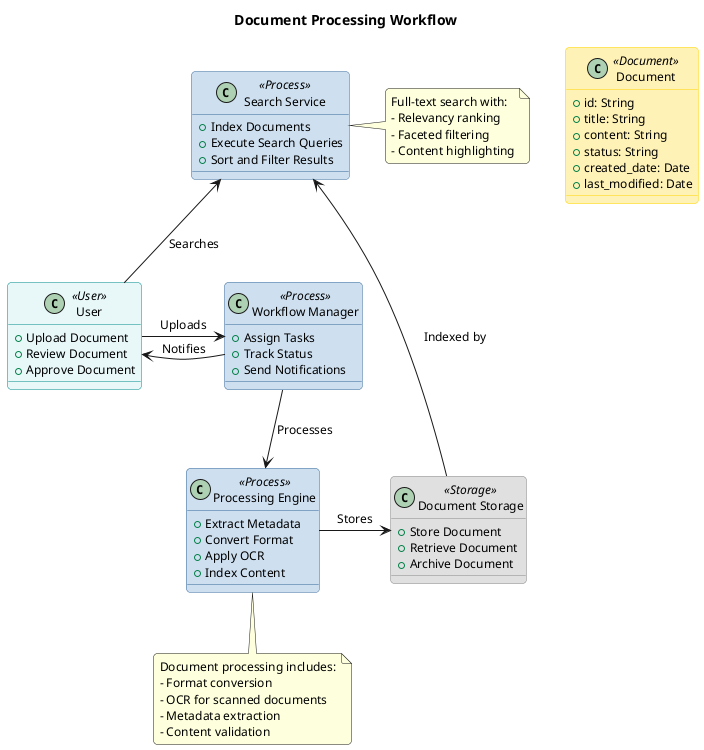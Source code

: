 @startuml
title Document Processing Workflow

!define RECTANGLE class
!define ACTIVITY class

skinparam backgroundColor #FFFFFF
skinparam handwritten false
skinparam monochrome false
skinparam shadowing false
skinparam defaultFontName "Arial"
skinparam defaultFontSize 12
skinparam roundcorner 8
skinparam stereotypeCBackgroundColor #A9DCDF
skinparam stereotypeABackgroundColor #C8F2F3

skinparam class {
    BackgroundColor<<Document>> #FFF2B6
    BorderColor<<Document>> #FFD700
    BackgroundColor<<Process>> #CEDFEF
    BorderColor<<Process>> #336699
    BackgroundColor<<Storage>> #E0E0E0
    BorderColor<<Storage>> #888888
    BackgroundColor<<User>> #E8F8F9
    BorderColor<<User>> #008B8B
}

RECTANGLE "User" as User <<User>> {
    + Upload Document
    + Review Document
    + Approve Document
}

RECTANGLE "Document" as Doc <<Document>> {
    + id: String
    + title: String
    + content: String
    + status: String
    + created_date: Date
    + last_modified: Date
}

RECTANGLE "Document Storage" as Storage <<Storage>> {
    + Store Document
    + Retrieve Document
    + Archive Document
}

RECTANGLE "Processing Engine" as Engine <<Process>> {
    + Extract Metadata
    + Convert Format
    + Apply OCR
    + Index Content
}

RECTANGLE "Workflow Manager" as Workflow <<Process>> {
    + Assign Tasks
    + Track Status
    + Send Notifications
}

RECTANGLE "Search Service" as Search <<Process>> {
    + Index Documents
    + Execute Search Queries
    + Sort and Filter Results
}

User -right-> Workflow : Uploads
Workflow -down-> Engine : Processes
Engine -right-> Storage : Stores
Storage -up-> Search : Indexed by
User -up-> Search : Searches
Workflow -left-> User : Notifies

note bottom of Engine
  Document processing includes:
  - Format conversion
  - OCR for scanned documents
  - Metadata extraction
  - Content validation
end note

note right of Search
  Full-text search with:
  - Relevancy ranking
  - Faceted filtering
  - Content highlighting
end note
@enduml
